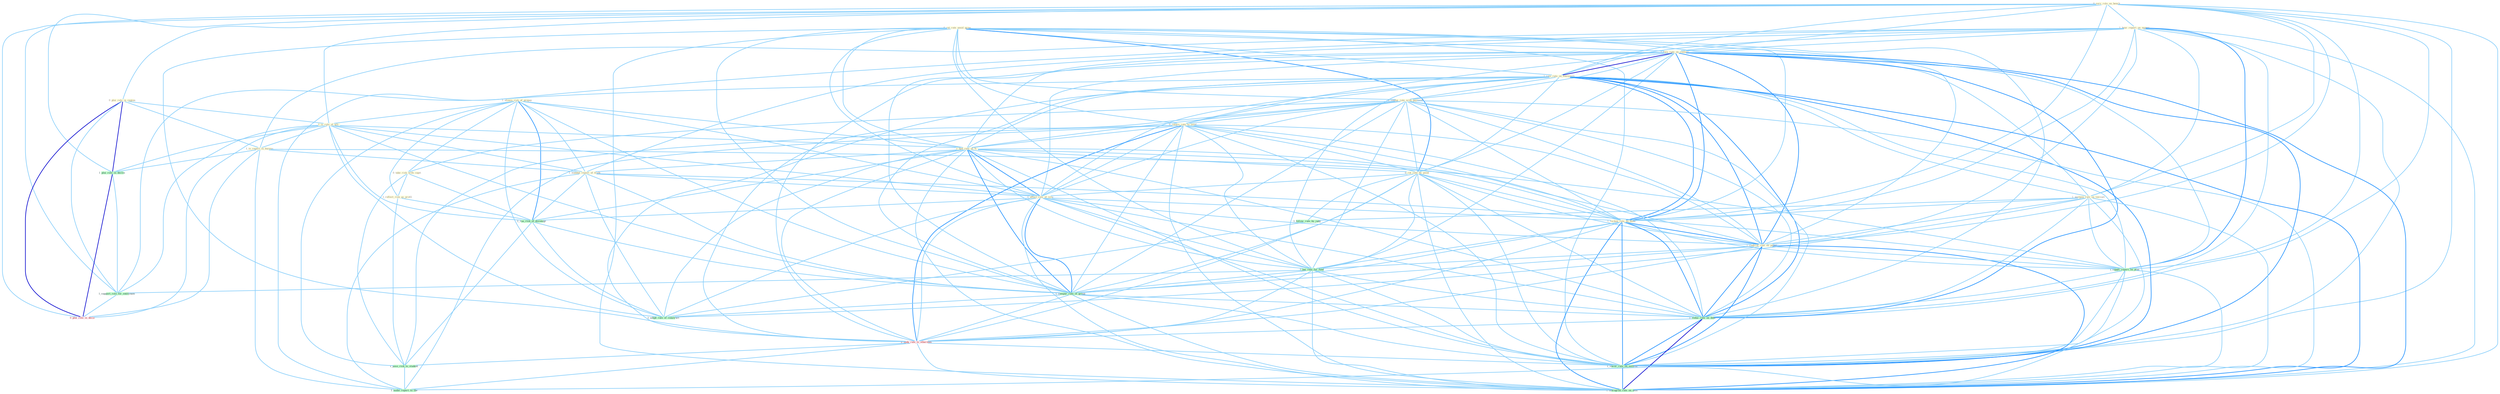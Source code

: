 Graph G{ 
    node
    [shape=polygon,style=filled,width=.5,height=.06,color="#BDFCC9",fixedsize=true,fontsize=4,
    fontcolor="#2f4f4f"];
    {node
    [color="#ffffe0", fontcolor="#8b7d6b"] "0_cut_rate_amid_grow " "0_serv_role_on_bench " "1_elimin_risk_of_prepay " "0_plai_role_in_region " "1_hear_report_on_experi " "1_is_role_of_alli " "1_rais_rate_on_contain " "1_rais_rate_on_entitynam " "1_is_report_in_bureau " "0_confus_rate_with_payment " "0_return_rate_to_level " "1_postpon_rule_on_lawsuit " "0_take_risk_with_capit " "1_had_rate_of_% " "1_reflect_risk_as_profil " "1_mandat_report_of_trade " "0_cut_rate_by_point " "1_affect_rate_of_issu " "1_reckon_rate_on_bond " "1_confirm_rate_on_paper "}
{node [color="#fff0f5", fontcolor="#b22222"] "0_nudg_rate_to_othernum " "0_plai_role_in_decis "}
edge [color="#B0E2FF"];

	"0_cut_rate_amid_grow " -- "1_rais_rate_on_contain " [w="1", color="#87cefa" ];
	"0_cut_rate_amid_grow " -- "1_rais_rate_on_entitynam " [w="1", color="#87cefa" ];
	"0_cut_rate_amid_grow " -- "0_confus_rate_with_payment " [w="1", color="#87cefa" ];
	"0_cut_rate_amid_grow " -- "0_return_rate_to_level " [w="1", color="#87cefa" ];
	"0_cut_rate_amid_grow " -- "1_had_rate_of_% " [w="1", color="#87cefa" ];
	"0_cut_rate_amid_grow " -- "0_cut_rate_by_point " [w="2", color="#1e90ff" , len=0.8];
	"0_cut_rate_amid_grow " -- "1_affect_rate_of_issu " [w="1", color="#87cefa" ];
	"0_cut_rate_amid_grow " -- "1_reckon_rate_on_bond " [w="1", color="#87cefa" ];
	"0_cut_rate_amid_grow " -- "1_confirm_rate_on_paper " [w="1", color="#87cefa" ];
	"0_cut_rate_amid_grow " -- "1_pai_rate_for_fund " [w="1", color="#87cefa" ];
	"0_cut_rate_amid_grow " -- "1_compar_rate_of_group " [w="1", color="#87cefa" ];
	"0_cut_rate_amid_grow " -- "1_reduc_rate_on_debt " [w="1", color="#87cefa" ];
	"0_cut_rate_amid_grow " -- "0_nudg_rate_to_othernum " [w="1", color="#87cefa" ];
	"0_cut_rate_amid_grow " -- "1_lower_rate_on_million " [w="1", color="#87cefa" ];
	"0_cut_rate_amid_grow " -- "1_downgrad_rate_on_debt " [w="1", color="#87cefa" ];
	"0_serv_role_on_bench " -- "0_plai_role_in_region " [w="1", color="#87cefa" ];
	"0_serv_role_on_bench " -- "1_hear_report_on_experi " [w="1", color="#87cefa" ];
	"0_serv_role_on_bench " -- "1_is_role_of_alli " [w="1", color="#87cefa" ];
	"0_serv_role_on_bench " -- "1_rais_rate_on_contain " [w="1", color="#87cefa" ];
	"0_serv_role_on_bench " -- "1_rais_rate_on_entitynam " [w="1", color="#87cefa" ];
	"0_serv_role_on_bench " -- "1_postpon_rule_on_lawsuit " [w="1", color="#87cefa" ];
	"0_serv_role_on_bench " -- "1_reckon_rate_on_bond " [w="1", color="#87cefa" ];
	"0_serv_role_on_bench " -- "1_confirm_rate_on_paper " [w="1", color="#87cefa" ];
	"0_serv_role_on_bench " -- "1_plai_role_in_declin " [w="1", color="#87cefa" ];
	"0_serv_role_on_bench " -- "1_suppli_report_on_plan " [w="1", color="#87cefa" ];
	"0_serv_role_on_bench " -- "1_reduc_rate_on_debt " [w="1", color="#87cefa" ];
	"0_serv_role_on_bench " -- "1_support_role_for_entitynam " [w="1", color="#87cefa" ];
	"0_serv_role_on_bench " -- "0_plai_role_in_decis " [w="1", color="#87cefa" ];
	"0_serv_role_on_bench " -- "1_lower_rate_on_million " [w="1", color="#87cefa" ];
	"0_serv_role_on_bench " -- "1_downgrad_rate_on_debt " [w="1", color="#87cefa" ];
	"1_elimin_risk_of_prepay " -- "1_is_role_of_alli " [w="1", color="#87cefa" ];
	"1_elimin_risk_of_prepay " -- "0_take_risk_with_capit " [w="1", color="#87cefa" ];
	"1_elimin_risk_of_prepay " -- "1_had_rate_of_% " [w="1", color="#87cefa" ];
	"1_elimin_risk_of_prepay " -- "1_reflect_risk_as_profil " [w="1", color="#87cefa" ];
	"1_elimin_risk_of_prepay " -- "1_mandat_report_of_trade " [w="1", color="#87cefa" ];
	"1_elimin_risk_of_prepay " -- "1_affect_rate_of_issu " [w="1", color="#87cefa" ];
	"1_elimin_risk_of_prepay " -- "1_run_risk_of_disintegr " [w="2", color="#1e90ff" , len=0.8];
	"1_elimin_risk_of_prepay " -- "1_compar_rate_of_group " [w="1", color="#87cefa" ];
	"1_elimin_risk_of_prepay " -- "1_pose_risk_to_student " [w="1", color="#87cefa" ];
	"1_elimin_risk_of_prepay " -- "1_adopt_rule_of_construct " [w="1", color="#87cefa" ];
	"0_plai_role_in_region " -- "1_is_role_of_alli " [w="1", color="#87cefa" ];
	"0_plai_role_in_region " -- "1_is_report_in_bureau " [w="1", color="#87cefa" ];
	"0_plai_role_in_region " -- "1_plai_role_in_declin " [w="3", color="#0000cd" , len=0.6];
	"0_plai_role_in_region " -- "1_support_role_for_entitynam " [w="1", color="#87cefa" ];
	"0_plai_role_in_region " -- "0_plai_role_in_decis " [w="3", color="#0000cd" , len=0.6];
	"1_hear_report_on_experi " -- "1_rais_rate_on_contain " [w="1", color="#87cefa" ];
	"1_hear_report_on_experi " -- "1_rais_rate_on_entitynam " [w="1", color="#87cefa" ];
	"1_hear_report_on_experi " -- "1_is_report_in_bureau " [w="1", color="#87cefa" ];
	"1_hear_report_on_experi " -- "1_postpon_rule_on_lawsuit " [w="1", color="#87cefa" ];
	"1_hear_report_on_experi " -- "1_mandat_report_of_trade " [w="1", color="#87cefa" ];
	"1_hear_report_on_experi " -- "1_reckon_rate_on_bond " [w="1", color="#87cefa" ];
	"1_hear_report_on_experi " -- "1_confirm_rate_on_paper " [w="1", color="#87cefa" ];
	"1_hear_report_on_experi " -- "1_suppli_report_on_plan " [w="2", color="#1e90ff" , len=0.8];
	"1_hear_report_on_experi " -- "1_reduc_rate_on_debt " [w="1", color="#87cefa" ];
	"1_hear_report_on_experi " -- "1_lower_rate_on_million " [w="1", color="#87cefa" ];
	"1_hear_report_on_experi " -- "1_downgrad_rate_on_debt " [w="1", color="#87cefa" ];
	"1_hear_report_on_experi " -- "1_make_report_to_the " [w="1", color="#87cefa" ];
	"1_is_role_of_alli " -- "1_is_report_in_bureau " [w="1", color="#87cefa" ];
	"1_is_role_of_alli " -- "1_had_rate_of_% " [w="1", color="#87cefa" ];
	"1_is_role_of_alli " -- "1_mandat_report_of_trade " [w="1", color="#87cefa" ];
	"1_is_role_of_alli " -- "1_affect_rate_of_issu " [w="1", color="#87cefa" ];
	"1_is_role_of_alli " -- "1_run_risk_of_disintegr " [w="1", color="#87cefa" ];
	"1_is_role_of_alli " -- "1_plai_role_in_declin " [w="1", color="#87cefa" ];
	"1_is_role_of_alli " -- "1_compar_rate_of_group " [w="1", color="#87cefa" ];
	"1_is_role_of_alli " -- "1_support_role_for_entitynam " [w="1", color="#87cefa" ];
	"1_is_role_of_alli " -- "0_plai_role_in_decis " [w="1", color="#87cefa" ];
	"1_is_role_of_alli " -- "1_adopt_rule_of_construct " [w="1", color="#87cefa" ];
	"1_rais_rate_on_contain " -- "1_rais_rate_on_entitynam " [w="3", color="#0000cd" , len=0.6];
	"1_rais_rate_on_contain " -- "0_confus_rate_with_payment " [w="1", color="#87cefa" ];
	"1_rais_rate_on_contain " -- "0_return_rate_to_level " [w="1", color="#87cefa" ];
	"1_rais_rate_on_contain " -- "1_postpon_rule_on_lawsuit " [w="1", color="#87cefa" ];
	"1_rais_rate_on_contain " -- "1_had_rate_of_% " [w="1", color="#87cefa" ];
	"1_rais_rate_on_contain " -- "0_cut_rate_by_point " [w="1", color="#87cefa" ];
	"1_rais_rate_on_contain " -- "1_affect_rate_of_issu " [w="1", color="#87cefa" ];
	"1_rais_rate_on_contain " -- "1_reckon_rate_on_bond " [w="2", color="#1e90ff" , len=0.8];
	"1_rais_rate_on_contain " -- "1_confirm_rate_on_paper " [w="2", color="#1e90ff" , len=0.8];
	"1_rais_rate_on_contain " -- "1_suppli_report_on_plan " [w="1", color="#87cefa" ];
	"1_rais_rate_on_contain " -- "1_pai_rate_for_fund " [w="1", color="#87cefa" ];
	"1_rais_rate_on_contain " -- "1_compar_rate_of_group " [w="1", color="#87cefa" ];
	"1_rais_rate_on_contain " -- "1_reduc_rate_on_debt " [w="2", color="#1e90ff" , len=0.8];
	"1_rais_rate_on_contain " -- "0_nudg_rate_to_othernum " [w="1", color="#87cefa" ];
	"1_rais_rate_on_contain " -- "1_lower_rate_on_million " [w="2", color="#1e90ff" , len=0.8];
	"1_rais_rate_on_contain " -- "1_downgrad_rate_on_debt " [w="2", color="#1e90ff" , len=0.8];
	"1_rais_rate_on_entitynam " -- "0_confus_rate_with_payment " [w="1", color="#87cefa" ];
	"1_rais_rate_on_entitynam " -- "0_return_rate_to_level " [w="1", color="#87cefa" ];
	"1_rais_rate_on_entitynam " -- "1_postpon_rule_on_lawsuit " [w="1", color="#87cefa" ];
	"1_rais_rate_on_entitynam " -- "1_had_rate_of_% " [w="1", color="#87cefa" ];
	"1_rais_rate_on_entitynam " -- "0_cut_rate_by_point " [w="1", color="#87cefa" ];
	"1_rais_rate_on_entitynam " -- "1_affect_rate_of_issu " [w="1", color="#87cefa" ];
	"1_rais_rate_on_entitynam " -- "1_reckon_rate_on_bond " [w="2", color="#1e90ff" , len=0.8];
	"1_rais_rate_on_entitynam " -- "1_confirm_rate_on_paper " [w="2", color="#1e90ff" , len=0.8];
	"1_rais_rate_on_entitynam " -- "1_suppli_report_on_plan " [w="1", color="#87cefa" ];
	"1_rais_rate_on_entitynam " -- "1_pai_rate_for_fund " [w="1", color="#87cefa" ];
	"1_rais_rate_on_entitynam " -- "1_compar_rate_of_group " [w="1", color="#87cefa" ];
	"1_rais_rate_on_entitynam " -- "1_reduc_rate_on_debt " [w="2", color="#1e90ff" , len=0.8];
	"1_rais_rate_on_entitynam " -- "0_nudg_rate_to_othernum " [w="1", color="#87cefa" ];
	"1_rais_rate_on_entitynam " -- "1_support_role_for_entitynam " [w="1", color="#87cefa" ];
	"1_rais_rate_on_entitynam " -- "1_lower_rate_on_million " [w="2", color="#1e90ff" , len=0.8];
	"1_rais_rate_on_entitynam " -- "1_downgrad_rate_on_debt " [w="2", color="#1e90ff" , len=0.8];
	"1_is_report_in_bureau " -- "1_mandat_report_of_trade " [w="1", color="#87cefa" ];
	"1_is_report_in_bureau " -- "1_plai_role_in_declin " [w="1", color="#87cefa" ];
	"1_is_report_in_bureau " -- "1_suppli_report_on_plan " [w="1", color="#87cefa" ];
	"1_is_report_in_bureau " -- "0_plai_role_in_decis " [w="1", color="#87cefa" ];
	"1_is_report_in_bureau " -- "1_make_report_to_the " [w="1", color="#87cefa" ];
	"0_confus_rate_with_payment " -- "0_return_rate_to_level " [w="1", color="#87cefa" ];
	"0_confus_rate_with_payment " -- "0_take_risk_with_capit " [w="1", color="#87cefa" ];
	"0_confus_rate_with_payment " -- "1_had_rate_of_% " [w="1", color="#87cefa" ];
	"0_confus_rate_with_payment " -- "0_cut_rate_by_point " [w="1", color="#87cefa" ];
	"0_confus_rate_with_payment " -- "1_affect_rate_of_issu " [w="1", color="#87cefa" ];
	"0_confus_rate_with_payment " -- "1_reckon_rate_on_bond " [w="1", color="#87cefa" ];
	"0_confus_rate_with_payment " -- "1_confirm_rate_on_paper " [w="1", color="#87cefa" ];
	"0_confus_rate_with_payment " -- "1_pai_rate_for_fund " [w="1", color="#87cefa" ];
	"0_confus_rate_with_payment " -- "1_compar_rate_of_group " [w="1", color="#87cefa" ];
	"0_confus_rate_with_payment " -- "1_reduc_rate_on_debt " [w="1", color="#87cefa" ];
	"0_confus_rate_with_payment " -- "0_nudg_rate_to_othernum " [w="1", color="#87cefa" ];
	"0_confus_rate_with_payment " -- "1_lower_rate_on_million " [w="1", color="#87cefa" ];
	"0_confus_rate_with_payment " -- "1_downgrad_rate_on_debt " [w="1", color="#87cefa" ];
	"0_return_rate_to_level " -- "1_had_rate_of_% " [w="1", color="#87cefa" ];
	"0_return_rate_to_level " -- "0_cut_rate_by_point " [w="1", color="#87cefa" ];
	"0_return_rate_to_level " -- "1_affect_rate_of_issu " [w="1", color="#87cefa" ];
	"0_return_rate_to_level " -- "1_reckon_rate_on_bond " [w="1", color="#87cefa" ];
	"0_return_rate_to_level " -- "1_confirm_rate_on_paper " [w="1", color="#87cefa" ];
	"0_return_rate_to_level " -- "1_pai_rate_for_fund " [w="1", color="#87cefa" ];
	"0_return_rate_to_level " -- "1_compar_rate_of_group " [w="1", color="#87cefa" ];
	"0_return_rate_to_level " -- "1_reduc_rate_on_debt " [w="1", color="#87cefa" ];
	"0_return_rate_to_level " -- "0_nudg_rate_to_othernum " [w="2", color="#1e90ff" , len=0.8];
	"0_return_rate_to_level " -- "1_pose_risk_to_student " [w="1", color="#87cefa" ];
	"0_return_rate_to_level " -- "1_lower_rate_on_million " [w="1", color="#87cefa" ];
	"0_return_rate_to_level " -- "1_downgrad_rate_on_debt " [w="1", color="#87cefa" ];
	"0_return_rate_to_level " -- "1_make_report_to_the " [w="1", color="#87cefa" ];
	"1_postpon_rule_on_lawsuit " -- "1_reckon_rate_on_bond " [w="1", color="#87cefa" ];
	"1_postpon_rule_on_lawsuit " -- "1_confirm_rate_on_paper " [w="1", color="#87cefa" ];
	"1_postpon_rule_on_lawsuit " -- "1_suppli_report_on_plan " [w="1", color="#87cefa" ];
	"1_postpon_rule_on_lawsuit " -- "1_follow_rule_by_judg " [w="1", color="#87cefa" ];
	"1_postpon_rule_on_lawsuit " -- "1_reduc_rate_on_debt " [w="1", color="#87cefa" ];
	"1_postpon_rule_on_lawsuit " -- "1_adopt_rule_of_construct " [w="1", color="#87cefa" ];
	"1_postpon_rule_on_lawsuit " -- "1_lower_rate_on_million " [w="1", color="#87cefa" ];
	"1_postpon_rule_on_lawsuit " -- "1_downgrad_rate_on_debt " [w="1", color="#87cefa" ];
	"0_take_risk_with_capit " -- "1_reflect_risk_as_profil " [w="1", color="#87cefa" ];
	"0_take_risk_with_capit " -- "1_run_risk_of_disintegr " [w="1", color="#87cefa" ];
	"0_take_risk_with_capit " -- "1_pose_risk_to_student " [w="1", color="#87cefa" ];
	"1_had_rate_of_% " -- "1_mandat_report_of_trade " [w="1", color="#87cefa" ];
	"1_had_rate_of_% " -- "0_cut_rate_by_point " [w="1", color="#87cefa" ];
	"1_had_rate_of_% " -- "1_affect_rate_of_issu " [w="2", color="#1e90ff" , len=0.8];
	"1_had_rate_of_% " -- "1_reckon_rate_on_bond " [w="1", color="#87cefa" ];
	"1_had_rate_of_% " -- "1_confirm_rate_on_paper " [w="1", color="#87cefa" ];
	"1_had_rate_of_% " -- "1_run_risk_of_disintegr " [w="1", color="#87cefa" ];
	"1_had_rate_of_% " -- "1_pai_rate_for_fund " [w="1", color="#87cefa" ];
	"1_had_rate_of_% " -- "1_compar_rate_of_group " [w="2", color="#1e90ff" , len=0.8];
	"1_had_rate_of_% " -- "1_reduc_rate_on_debt " [w="1", color="#87cefa" ];
	"1_had_rate_of_% " -- "0_nudg_rate_to_othernum " [w="1", color="#87cefa" ];
	"1_had_rate_of_% " -- "1_adopt_rule_of_construct " [w="1", color="#87cefa" ];
	"1_had_rate_of_% " -- "1_lower_rate_on_million " [w="1", color="#87cefa" ];
	"1_had_rate_of_% " -- "1_downgrad_rate_on_debt " [w="1", color="#87cefa" ];
	"1_reflect_risk_as_profil " -- "1_run_risk_of_disintegr " [w="1", color="#87cefa" ];
	"1_reflect_risk_as_profil " -- "1_pose_risk_to_student " [w="1", color="#87cefa" ];
	"1_mandat_report_of_trade " -- "1_affect_rate_of_issu " [w="1", color="#87cefa" ];
	"1_mandat_report_of_trade " -- "1_run_risk_of_disintegr " [w="1", color="#87cefa" ];
	"1_mandat_report_of_trade " -- "1_suppli_report_on_plan " [w="1", color="#87cefa" ];
	"1_mandat_report_of_trade " -- "1_compar_rate_of_group " [w="1", color="#87cefa" ];
	"1_mandat_report_of_trade " -- "1_adopt_rule_of_construct " [w="1", color="#87cefa" ];
	"1_mandat_report_of_trade " -- "1_make_report_to_the " [w="1", color="#87cefa" ];
	"0_cut_rate_by_point " -- "1_affect_rate_of_issu " [w="1", color="#87cefa" ];
	"0_cut_rate_by_point " -- "1_reckon_rate_on_bond " [w="1", color="#87cefa" ];
	"0_cut_rate_by_point " -- "1_confirm_rate_on_paper " [w="1", color="#87cefa" ];
	"0_cut_rate_by_point " -- "1_pai_rate_for_fund " [w="1", color="#87cefa" ];
	"0_cut_rate_by_point " -- "1_follow_rule_by_judg " [w="1", color="#87cefa" ];
	"0_cut_rate_by_point " -- "1_compar_rate_of_group " [w="1", color="#87cefa" ];
	"0_cut_rate_by_point " -- "1_reduc_rate_on_debt " [w="1", color="#87cefa" ];
	"0_cut_rate_by_point " -- "0_nudg_rate_to_othernum " [w="1", color="#87cefa" ];
	"0_cut_rate_by_point " -- "1_lower_rate_on_million " [w="1", color="#87cefa" ];
	"0_cut_rate_by_point " -- "1_downgrad_rate_on_debt " [w="1", color="#87cefa" ];
	"1_affect_rate_of_issu " -- "1_reckon_rate_on_bond " [w="1", color="#87cefa" ];
	"1_affect_rate_of_issu " -- "1_confirm_rate_on_paper " [w="1", color="#87cefa" ];
	"1_affect_rate_of_issu " -- "1_run_risk_of_disintegr " [w="1", color="#87cefa" ];
	"1_affect_rate_of_issu " -- "1_pai_rate_for_fund " [w="1", color="#87cefa" ];
	"1_affect_rate_of_issu " -- "1_compar_rate_of_group " [w="2", color="#1e90ff" , len=0.8];
	"1_affect_rate_of_issu " -- "1_reduc_rate_on_debt " [w="1", color="#87cefa" ];
	"1_affect_rate_of_issu " -- "0_nudg_rate_to_othernum " [w="1", color="#87cefa" ];
	"1_affect_rate_of_issu " -- "1_adopt_rule_of_construct " [w="1", color="#87cefa" ];
	"1_affect_rate_of_issu " -- "1_lower_rate_on_million " [w="1", color="#87cefa" ];
	"1_affect_rate_of_issu " -- "1_downgrad_rate_on_debt " [w="1", color="#87cefa" ];
	"1_reckon_rate_on_bond " -- "1_confirm_rate_on_paper " [w="2", color="#1e90ff" , len=0.8];
	"1_reckon_rate_on_bond " -- "1_suppli_report_on_plan " [w="1", color="#87cefa" ];
	"1_reckon_rate_on_bond " -- "1_pai_rate_for_fund " [w="1", color="#87cefa" ];
	"1_reckon_rate_on_bond " -- "1_compar_rate_of_group " [w="1", color="#87cefa" ];
	"1_reckon_rate_on_bond " -- "1_reduc_rate_on_debt " [w="2", color="#1e90ff" , len=0.8];
	"1_reckon_rate_on_bond " -- "0_nudg_rate_to_othernum " [w="1", color="#87cefa" ];
	"1_reckon_rate_on_bond " -- "1_lower_rate_on_million " [w="2", color="#1e90ff" , len=0.8];
	"1_reckon_rate_on_bond " -- "1_downgrad_rate_on_debt " [w="2", color="#1e90ff" , len=0.8];
	"1_confirm_rate_on_paper " -- "1_suppli_report_on_plan " [w="1", color="#87cefa" ];
	"1_confirm_rate_on_paper " -- "1_pai_rate_for_fund " [w="1", color="#87cefa" ];
	"1_confirm_rate_on_paper " -- "1_compar_rate_of_group " [w="1", color="#87cefa" ];
	"1_confirm_rate_on_paper " -- "1_reduc_rate_on_debt " [w="2", color="#1e90ff" , len=0.8];
	"1_confirm_rate_on_paper " -- "0_nudg_rate_to_othernum " [w="1", color="#87cefa" ];
	"1_confirm_rate_on_paper " -- "1_lower_rate_on_million " [w="2", color="#1e90ff" , len=0.8];
	"1_confirm_rate_on_paper " -- "1_downgrad_rate_on_debt " [w="2", color="#1e90ff" , len=0.8];
	"1_run_risk_of_disintegr " -- "1_compar_rate_of_group " [w="1", color="#87cefa" ];
	"1_run_risk_of_disintegr " -- "1_pose_risk_to_student " [w="1", color="#87cefa" ];
	"1_run_risk_of_disintegr " -- "1_adopt_rule_of_construct " [w="1", color="#87cefa" ];
	"1_plai_role_in_declin " -- "1_support_role_for_entitynam " [w="1", color="#87cefa" ];
	"1_plai_role_in_declin " -- "0_plai_role_in_decis " [w="3", color="#0000cd" , len=0.6];
	"1_suppli_report_on_plan " -- "1_reduc_rate_on_debt " [w="1", color="#87cefa" ];
	"1_suppli_report_on_plan " -- "1_lower_rate_on_million " [w="1", color="#87cefa" ];
	"1_suppli_report_on_plan " -- "1_downgrad_rate_on_debt " [w="1", color="#87cefa" ];
	"1_suppli_report_on_plan " -- "1_make_report_to_the " [w="1", color="#87cefa" ];
	"1_pai_rate_for_fund " -- "1_compar_rate_of_group " [w="1", color="#87cefa" ];
	"1_pai_rate_for_fund " -- "1_reduc_rate_on_debt " [w="1", color="#87cefa" ];
	"1_pai_rate_for_fund " -- "0_nudg_rate_to_othernum " [w="1", color="#87cefa" ];
	"1_pai_rate_for_fund " -- "1_support_role_for_entitynam " [w="1", color="#87cefa" ];
	"1_pai_rate_for_fund " -- "1_lower_rate_on_million " [w="1", color="#87cefa" ];
	"1_pai_rate_for_fund " -- "1_downgrad_rate_on_debt " [w="1", color="#87cefa" ];
	"1_follow_rule_by_judg " -- "1_adopt_rule_of_construct " [w="1", color="#87cefa" ];
	"1_compar_rate_of_group " -- "1_reduc_rate_on_debt " [w="1", color="#87cefa" ];
	"1_compar_rate_of_group " -- "0_nudg_rate_to_othernum " [w="1", color="#87cefa" ];
	"1_compar_rate_of_group " -- "1_adopt_rule_of_construct " [w="1", color="#87cefa" ];
	"1_compar_rate_of_group " -- "1_lower_rate_on_million " [w="1", color="#87cefa" ];
	"1_compar_rate_of_group " -- "1_downgrad_rate_on_debt " [w="1", color="#87cefa" ];
	"1_reduc_rate_on_debt " -- "0_nudg_rate_to_othernum " [w="1", color="#87cefa" ];
	"1_reduc_rate_on_debt " -- "1_lower_rate_on_million " [w="2", color="#1e90ff" , len=0.8];
	"1_reduc_rate_on_debt " -- "1_downgrad_rate_on_debt " [w="3", color="#0000cd" , len=0.6];
	"0_nudg_rate_to_othernum " -- "1_pose_risk_to_student " [w="1", color="#87cefa" ];
	"0_nudg_rate_to_othernum " -- "1_lower_rate_on_million " [w="1", color="#87cefa" ];
	"0_nudg_rate_to_othernum " -- "1_downgrad_rate_on_debt " [w="1", color="#87cefa" ];
	"0_nudg_rate_to_othernum " -- "1_make_report_to_the " [w="1", color="#87cefa" ];
	"1_support_role_for_entitynam " -- "0_plai_role_in_decis " [w="1", color="#87cefa" ];
	"1_pose_risk_to_student " -- "1_make_report_to_the " [w="1", color="#87cefa" ];
	"1_lower_rate_on_million " -- "1_downgrad_rate_on_debt " [w="2", color="#1e90ff" , len=0.8];
}